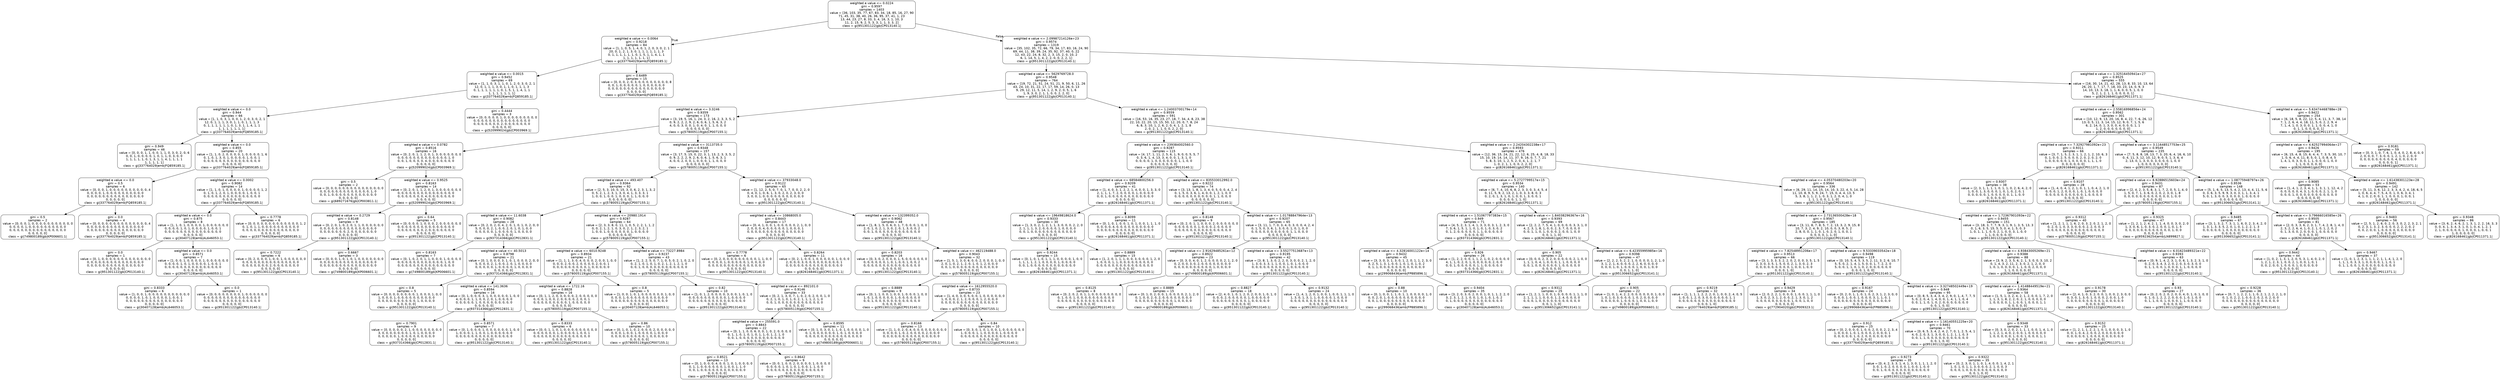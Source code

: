 digraph Tree {
node [shape=box, style="rounded", color="black", fontname=helvetica] ;
edge [fontname=helvetica] ;
0 [label="weighted e value <= 0.0224\ngini = 0.9597\nsamples = 1403\nvalue = [36, 103, 35, 77, 67, 83, 34, 18, 85, 16, 27, 90\n71, 45, 31, 38, 40, 26, 36, 95, 37, 41, 1, 23\n13, 44, 23, 27, 8, 33, 3, 4, 16, 3, 1, 10, 3\n11, 2, 15, 9, 2, 5, 3, 3, 1, 1, 3, 3, 2]\nclass = gi|951301122|gb|CP013140.1|"] ;
1 [label="weighted e value <= 0.0064\ngini = 0.9218\nsamples = 84\nvalue = [1, 1, 0, 5, 1, 4, 0, 1, 2, 0, 3, 0, 2, 1\n20, 0, 1, 2, 1, 3, 0, 1, 1, 1, 1, 1, 1, 3\n0, 1, 1, 1, 1, 1, 1, 0, 1, 5, 1, 1, 4, 1, 1\n1, 1, 1, 1, 1, 1, 1]\nclass = gi|337764029|emb|FQ859185.1|"] ;
0 -> 1 [labeldistance=2.5, labelangle=45, headlabel="True"] ;
2 [label="weighted e value <= 0.0015\ngini = 0.9452\nsamples = 69\nvalue = [1, 1, 0, 3, 1, 1, 0, 1, 2, 0, 3, 0, 2, 1\n12, 0, 1, 1, 1, 3, 0, 1, 1, 0, 1, 1, 1, 3\n0, 1, 1, 1, 1, 1, 1, 0, 1, 5, 1, 1, 4, 1, 1\n1, 1, 1, 1, 1, 1, 1]\nclass = gi|337764029|emb|FQ859185.1|"] ;
1 -> 2 ;
3 [label="weighted e value <= 0.0\ngini = 0.944\nsamples = 66\nvalue = [1, 1, 0, 3, 1, 0, 0, 1, 2, 0, 3, 0, 2, 1\n12, 0, 1, 1, 1, 3, 0, 1, 1, 0, 1, 1, 1, 3\n0, 1, 1, 1, 1, 1, 1, 0, 1, 3, 1, 1, 4, 1, 1\n1, 1, 1, 1, 1, 1, 1]\nclass = gi|337764029|emb|FQ859185.1|"] ;
2 -> 3 ;
4 [label="gini = 0.949\nsamples = 46\nvalue = [0, 0, 0, 1, 1, 0, 0, 1, 1, 0, 3, 0, 2, 0, 6\n0, 0, 1, 0, 0, 0, 0, 1, 0, 1, 1, 0, 3, 0, 0\n1, 1, 1, 1, 1, 0, 1, 3, 1, 1, 4, 1, 1, 1, 1\n1, 1, 1, 1, 1]\nclass = gi|337764029|emb|FQ859185.1|"] ;
3 -> 4 ;
5 [label="weighted e value <= 0.0\ngini = 0.855\nsamples = 20\nvalue = [1, 1, 0, 2, 0, 0, 0, 0, 1, 0, 0, 0, 0, 1, 6\n0, 1, 0, 1, 3, 0, 1, 0, 0, 0, 0, 1, 0, 0, 1\n0, 0, 0, 0, 0, 0, 0, 0, 0, 0, 0, 0, 0, 0, 0\n0, 0, 0, 0, 0]\nclass = gi|337764029|emb|FQ859185.1|"] ;
3 -> 5 ;
6 [label="weighted e value <= 0.0\ngini = 0.5\nsamples = 6\nvalue = [0, 0, 0, 1, 0, 0, 0, 0, 0, 0, 0, 0, 0, 0, 4\n0, 0, 0, 0, 1, 0, 0, 0, 0, 0, 0, 0, 0, 0, 0\n0, 0, 0, 0, 0, 0, 0, 0, 0, 0, 0, 0, 0, 0, 0\n0, 0, 0, 0, 0]\nclass = gi|337764029|emb|FQ859185.1|"] ;
5 -> 6 ;
7 [label="gini = 0.5\nsamples = 2\nvalue = [0, 0, 0, 1, 0, 0, 0, 0, 0, 0, 0, 0, 0, 0, 0\n0, 0, 0, 0, 1, 0, 0, 0, 0, 0, 0, 0, 0, 0, 0\n0, 0, 0, 0, 0, 0, 0, 0, 0, 0, 0, 0, 0, 0, 0\n0, 0, 0, 0, 0]\nclass = gi|749800189|gb|KP006601.1|"] ;
6 -> 7 ;
8 [label="gini = 0.0\nsamples = 4\nvalue = [0, 0, 0, 0, 0, 0, 0, 0, 0, 0, 0, 0, 0, 0, 4\n0, 0, 0, 0, 0, 0, 0, 0, 0, 0, 0, 0, 0, 0, 0\n0, 0, 0, 0, 0, 0, 0, 0, 0, 0, 0, 0, 0, 0, 0\n0, 0, 0, 0, 0]\nclass = gi|337764029|emb|FQ859185.1|"] ;
6 -> 8 ;
9 [label="weighted e value <= 0.0002\ngini = 0.9082\nsamples = 14\nvalue = [1, 1, 0, 1, 0, 0, 0, 0, 1, 0, 0, 0, 0, 1, 2\n0, 1, 0, 1, 2, 0, 1, 0, 0, 0, 0, 1, 0, 0, 1\n0, 0, 0, 0, 0, 0, 0, 0, 0, 0, 0, 0, 0, 0, 0\n0, 0, 0, 0, 0]\nclass = gi|337764029|emb|FQ859185.1|"] ;
5 -> 9 ;
10 [label="weighted e value <= 0.0\ngini = 0.875\nsamples = 8\nvalue = [1, 1, 0, 1, 0, 0, 0, 0, 1, 0, 0, 0, 0, 0, 0\n0, 0, 0, 0, 1, 0, 1, 0, 0, 0, 0, 1, 0, 0, 1\n0, 0, 0, 0, 0, 0, 0, 0, 0, 0, 0, 0, 0, 0, 0\n0, 0, 0, 0, 0]\nclass = gi|30407128|emb|AL646053.1|"] ;
9 -> 10 ;
11 [label="gini = 0.0\nsamples = 1\nvalue = [0, 1, 0, 0, 0, 0, 0, 0, 0, 0, 0, 0, 0, 0, 0\n0, 0, 0, 0, 0, 0, 0, 0, 0, 0, 0, 0, 0, 0, 0\n0, 0, 0, 0, 0, 0, 0, 0, 0, 0, 0, 0, 0, 0, 0\n0, 0, 0, 0, 0]\nclass = gi|951301122|gb|CP013140.1|"] ;
10 -> 11 ;
12 [label="weighted e value <= 0.0\ngini = 0.8571\nsamples = 7\nvalue = [1, 0, 0, 1, 0, 0, 0, 0, 1, 0, 0, 0, 0, 0, 0\n0, 0, 0, 0, 1, 0, 1, 0, 0, 0, 0, 1, 0, 0, 1\n0, 0, 0, 0, 0, 0, 0, 0, 0, 0, 0, 0, 0, 0, 0\n0, 0, 0, 0, 0]\nclass = gi|30407128|emb|AL646053.1|"] ;
10 -> 12 ;
13 [label="gini = 0.8333\nsamples = 6\nvalue = [1, 0, 0, 1, 0, 0, 0, 0, 0, 0, 0, 0, 0, 0, 0\n0, 0, 0, 0, 1, 0, 1, 0, 0, 0, 0, 1, 0, 0, 1\n0, 0, 0, 0, 0, 0, 0, 0, 0, 0, 0, 0, 0, 0, 0\n0, 0, 0, 0, 0]\nclass = gi|30407128|emb|AL646053.1|"] ;
12 -> 13 ;
14 [label="gini = 0.0\nsamples = 1\nvalue = [0, 0, 0, 0, 0, 0, 0, 0, 1, 0, 0, 0, 0, 0, 0\n0, 0, 0, 0, 0, 0, 0, 0, 0, 0, 0, 0, 0, 0, 0\n0, 0, 0, 0, 0, 0, 0, 0, 0, 0, 0, 0, 0, 0, 0\n0, 0, 0, 0, 0]\nclass = gi|951301122|gb|CP013140.1|"] ;
12 -> 14 ;
15 [label="gini = 0.7778\nsamples = 6\nvalue = [0, 0, 0, 0, 0, 0, 0, 0, 0, 0, 0, 0, 0, 1, 2\n0, 1, 0, 1, 1, 0, 0, 0, 0, 0, 0, 0, 0, 0, 0\n0, 0, 0, 0, 0, 0, 0, 0, 0, 0, 0, 0, 0, 0, 0\n0, 0, 0, 0, 0]\nclass = gi|337764029|emb|FQ859185.1|"] ;
9 -> 15 ;
16 [label="gini = 0.4444\nsamples = 3\nvalue = [0, 0, 0, 0, 0, 1, 0, 0, 0, 0, 0, 0, 0, 0, 0\n0, 0, 0, 0, 0, 0, 0, 0, 0, 0, 0, 0, 0, 0, 0\n0, 0, 0, 0, 0, 0, 0, 2, 0, 0, 0, 0, 0, 0, 0\n0, 0, 0, 0, 0]\nclass = gi|520999024|gb|CP003969.1|"] ;
2 -> 16 ;
17 [label="gini = 0.6489\nsamples = 15\nvalue = [0, 0, 0, 2, 0, 3, 0, 0, 0, 0, 0, 0, 0, 0, 8\n0, 0, 1, 0, 0, 0, 0, 0, 1, 0, 0, 0, 0, 0, 0\n0, 0, 0, 0, 0, 0, 0, 0, 0, 0, 0, 0, 0, 0, 0\n0, 0, 0, 0, 0]\nclass = gi|337764029|emb|FQ859185.1|"] ;
1 -> 17 ;
18 [label="weighted e value <= 2.09987214126e+23\ngini = 0.9574\nsamples = 1319\nvalue = [35, 102, 35, 72, 66, 79, 34, 17, 83, 16, 24, 90\n69, 44, 11, 38, 39, 24, 35, 92, 37, 40, 0, 22\n12, 43, 22, 24, 8, 32, 2, 3, 15, 2, 0, 10, 2\n6, 1, 14, 5, 1, 4, 2, 2, 0, 0, 2, 2, 1]\nclass = gi|951301122|gb|CP013140.1|"] ;
0 -> 18 [labeldistance=2.5, labelangle=-45, headlabel="False"] ;
19 [label="weighted e value <= 5629769728.0\ngini = 0.9548\nsamples = 764\nvalue = [19, 72, 21, 51, 24, 51, 21, 9, 50, 6, 11, 26\n43, 24, 10, 31, 22, 17, 17, 59, 14, 26, 0, 13\n9, 29, 12, 11, 5, 14, 1, 2, 9, 2, 0, 5, 1, 6\n1, 9, 3, 0, 2, 1, 1, 0, 0, 2, 2, 0]\nclass = gi|951301122|gb|CP013140.1|"] ;
18 -> 19 ;
20 [label="weighted e value <= 3.3246\ngini = 0.9359\nsamples = 173\nvalue = [3, 19, 5, 16, 1, 24, 3, 2, 16, 2, 3, 3, 5, 2\n0, 9, 2, 2, 2, 9, 2, 6, 0, 6, 1, 5, 6, 3, 2\n4, 0, 0, 3, 0, 0, 1, 0, 4, 0, 1, 1, 0, 0, 0\n0, 0, 0, 0, 0, 0]\nclass = gi|578005119|gb|CP007155.1|"] ;
19 -> 20 ;
21 [label="weighted e value <= 0.0782\ngini = 0.8516\nsamples = 16\nvalue = [0, 2, 0, 1, 1, 2, 0, 1, 3, 0, 0, 0, 0, 0, 0\n0, 0, 0, 0, 0, 0, 0, 0, 0, 0, 0, 0, 0, 1, 0\n0, 0, 1, 0, 0, 0, 0, 4, 0, 0, 0, 0, 0, 0, 0\n0, 0, 0, 0, 0]\nclass = gi|520999024|gb|CP003969.1|"] ;
20 -> 21 ;
22 [label="gini = 0.5\nsamples = 2\nvalue = [0, 0, 0, 0, 0, 0, 0, 0, 0, 0, 0, 0, 0, 0, 0\n0, 0, 0, 0, 0, 0, 0, 0, 0, 0, 0, 0, 0, 1, 0\n0, 0, 1, 0, 0, 0, 0, 0, 0, 0, 0, 0, 0, 0, 0\n0, 0, 0, 0, 0]\nclass = gi|689271676|gb|CP003811.1|"] ;
21 -> 22 ;
23 [label="weighted e value <= 0.9525\ngini = 0.8163\nsamples = 14\nvalue = [0, 2, 0, 1, 1, 2, 0, 1, 3, 0, 0, 0, 0, 0, 0\n0, 0, 0, 0, 0, 0, 0, 0, 0, 0, 0, 0, 0, 0, 0\n0, 0, 0, 0, 0, 0, 0, 4, 0, 0, 0, 0, 0, 0, 0\n0, 0, 0, 0, 0]\nclass = gi|520999024|gb|CP003969.1|"] ;
21 -> 23 ;
24 [label="weighted e value <= 0.2729\ngini = 0.8148\nsamples = 9\nvalue = [0, 2, 0, 1, 0, 2, 0, 1, 1, 0, 0, 0, 0, 0, 0\n0, 0, 0, 0, 0, 0, 0, 0, 0, 0, 0, 0, 0, 0, 0\n0, 0, 0, 0, 0, 0, 0, 2, 0, 0, 0, 0, 0, 0, 0\n0, 0, 0, 0, 0]\nclass = gi|951301122|gb|CP013140.1|"] ;
23 -> 24 ;
25 [label="gini = 0.7222\nsamples = 6\nvalue = [0, 2, 0, 0, 0, 1, 0, 0, 1, 0, 0, 0, 0, 0, 0\n0, 0, 0, 0, 0, 0, 0, 0, 0, 0, 0, 0, 0, 0, 0\n0, 0, 0, 0, 0, 0, 0, 2, 0, 0, 0, 0, 0, 0, 0\n0, 0, 0, 0, 0]\nclass = gi|951301122|gb|CP013140.1|"] ;
24 -> 25 ;
26 [label="gini = 0.6667\nsamples = 3\nvalue = [0, 0, 0, 1, 0, 1, 0, 1, 0, 0, 0, 0, 0, 0, 0\n0, 0, 0, 0, 0, 0, 0, 0, 0, 0, 0, 0, 0, 0, 0\n0, 0, 0, 0, 0, 0, 0, 0, 0, 0, 0, 0, 0, 0, 0\n0, 0, 0, 0, 0]\nclass = gi|749800189|gb|KP006601.1|"] ;
24 -> 26 ;
27 [label="gini = 0.64\nsamples = 5\nvalue = [0, 0, 0, 0, 1, 0, 0, 0, 2, 0, 0, 0, 0, 0, 0\n0, 0, 0, 0, 0, 0, 0, 0, 0, 0, 0, 0, 0, 0, 0\n0, 0, 0, 0, 0, 0, 0, 2, 0, 0, 0, 0, 0, 0, 0\n0, 0, 0, 0, 0]\nclass = gi|951301122|gb|CP013140.1|"] ;
23 -> 27 ;
28 [label="weighted e value <= 3113735.0\ngini = 0.9348\nsamples = 157\nvalue = [3, 17, 5, 15, 0, 22, 3, 1, 13, 2, 3, 3, 5, 2\n0, 9, 2, 2, 2, 9, 2, 6, 0, 6, 1, 5, 6, 3, 1\n4, 0, 0, 2, 0, 0, 1, 0, 0, 0, 1, 1, 0, 0, 0\n0, 0, 0, 0, 0, 0]\nclass = gi|578005119|gb|CP007155.1|"] ;
20 -> 28 ;
29 [label="weighted e value <= 493.407\ngini = 0.9364\nsamples = 92\nvalue = [2, 5, 3, 10, 0, 15, 3, 0, 6, 2, 3, 1, 3, 2\n0, 5, 2, 1, 2, 3, 1, 3, 0, 4, 1, 3, 3, 3, 1\n1, 0, 0, 1, 0, 0, 1, 0, 0, 0, 1, 1, 0, 0, 0\n0, 0, 0, 0, 0, 0]\nclass = gi|578005119|gb|CP007155.1|"] ;
28 -> 29 ;
30 [label="weighted e value <= 11.6038\ngini = 0.9082\nsamples = 28\nvalue = [0, 2, 0, 2, 0, 4, 2, 0, 1, 0, 1, 0, 2, 0, 0\n5, 0, 0, 0, 2, 1, 0, 0, 2, 0, 1, 0, 1, 0, 0\n0, 0, 0, 0, 0, 1, 0, 0, 0, 0, 1, 0, 0, 0, 0\n0, 0, 0, 0, 0]\nclass = gi|937314366|gb|CP012831.1|"] ;
29 -> 30 ;
31 [label="gini = 0.8163\nsamples = 7\nvalue = [0, 1, 0, 2, 0, 1, 1, 0, 0, 0, 1, 0, 0, 0, 0\n0, 0, 0, 0, 0, 0, 0, 0, 0, 0, 0, 0, 1, 0, 0\n0, 0, 0, 0, 0, 0, 0, 0, 0, 0, 0, 0, 0, 0, 0\n0, 0, 0, 0, 0]\nclass = gi|749800189|gb|KP006601.1|"] ;
30 -> 31 ;
32 [label="weighted e value <= 40.5013\ngini = 0.8798\nsamples = 21\nvalue = [0, 1, 0, 0, 0, 3, 1, 0, 1, 0, 0, 0, 2, 0, 0\n5, 0, 0, 0, 2, 1, 0, 0, 2, 0, 1, 0, 0, 0, 0\n0, 0, 0, 0, 0, 1, 0, 0, 0, 0, 1, 0, 0, 0, 0\n0, 0, 0, 0, 0]\nclass = gi|937314366|gb|CP012831.1|"] ;
30 -> 32 ;
33 [label="gini = 0.8\nsamples = 5\nvalue = [0, 0, 0, 0, 0, 0, 0, 0, 1, 0, 0, 0, 1, 0, 0\n1, 0, 0, 0, 1, 0, 0, 0, 0, 0, 0, 0, 0, 0, 0\n0, 0, 0, 0, 0, 0, 0, 0, 0, 0, 1, 0, 0, 0, 0\n0, 0, 0, 0, 0]\nclass = gi|951301122|gb|CP013140.1|"] ;
32 -> 33 ;
34 [label="weighted e value <= 141.3636\ngini = 0.8594\nsamples = 16\nvalue = [0, 1, 0, 0, 0, 3, 1, 0, 0, 0, 0, 0, 1, 0, 0\n4, 0, 0, 0, 1, 1, 0, 0, 2, 0, 1, 0, 0, 0, 0\n0, 0, 0, 0, 0, 1, 0, 0, 0, 0, 0, 0, 0, 0, 0\n0, 0, 0, 0, 0]\nclass = gi|937314366|gb|CP012831.1|"] ;
32 -> 34 ;
35 [label="gini = 0.7901\nsamples = 9\nvalue = [0, 0, 0, 0, 0, 2, 1, 0, 0, 0, 0, 0, 0, 0, 0\n3, 0, 0, 0, 0, 0, 0, 0, 1, 0, 1, 0, 0, 0, 0\n0, 0, 0, 0, 0, 1, 0, 0, 0, 0, 0, 0, 0, 0, 0\n0, 0, 0, 0, 0]\nclass = gi|937314366|gb|CP012831.1|"] ;
34 -> 35 ;
36 [label="gini = 0.8571\nsamples = 7\nvalue = [0, 1, 0, 0, 0, 1, 0, 0, 0, 0, 0, 0, 1, 0, 0\n1, 0, 0, 0, 1, 1, 0, 0, 1, 0, 0, 0, 0, 0, 0\n0, 0, 0, 0, 0, 0, 0, 0, 0, 0, 0, 0, 0, 0, 0\n0, 0, 0, 0, 0]\nclass = gi|951301122|gb|CP013140.1|"] ;
34 -> 36 ;
37 [label="weighted e value <= 20980.1914\ngini = 0.9287\nsamples = 64\nvalue = [2, 3, 3, 8, 0, 11, 1, 0, 5, 2, 2, 1, 1, 2\n0, 0, 2, 1, 2, 1, 0, 3, 0, 2, 1, 2, 3, 2, 1\n1, 0, 0, 1, 0, 0, 0, 0, 0, 0, 1, 0, 0, 0, 0\n0, 0, 0, 0, 0, 0]\nclass = gi|578005119|gb|CP007155.1|"] ;
29 -> 37 ;
38 [label="weighted e value <= 6010.9248\ngini = 0.8934\nsamples = 21\nvalue = [1, 1, 1, 3, 0, 4, 0, 0, 0, 2, 0, 0, 1, 0, 0\n0, 0, 0, 2, 0, 0, 2, 0, 0, 0, 0, 2, 0, 0, 1\n0, 0, 0, 0, 0, 0, 0, 0, 0, 1, 0, 0, 0, 0, 0\n0, 0, 0, 0, 0]\nclass = gi|578005119|gb|CP007155.1|"] ;
37 -> 38 ;
39 [label="weighted e value <= 1722.16\ngini = 0.8828\nsamples = 16\nvalue = [0, 1, 1, 2, 0, 3, 0, 0, 0, 2, 0, 0, 0, 0, 0\n0, 0, 0, 1, 0, 0, 2, 0, 0, 0, 0, 2, 0, 0, 1\n0, 0, 0, 0, 0, 0, 0, 0, 0, 1, 0, 0, 0, 0, 0\n0, 0, 0, 0, 0]\nclass = gi|578005119|gb|CP007155.1|"] ;
38 -> 39 ;
40 [label="gini = 0.8333\nsamples = 6\nvalue = [0, 0, 1, 1, 0, 1, 0, 0, 0, 0, 0, 0, 0, 0, 0\n0, 0, 0, 0, 0, 0, 1, 0, 0, 0, 0, 1, 0, 0, 1\n0, 0, 0, 0, 0, 0, 0, 0, 0, 0, 0, 0, 0, 0, 0\n0, 0, 0, 0, 0]\nclass = gi|951301122|gb|CP013140.1|"] ;
39 -> 40 ;
41 [label="gini = 0.86\nsamples = 10\nvalue = [0, 1, 0, 1, 0, 2, 0, 0, 0, 2, 0, 0, 0, 0, 0\n0, 0, 0, 1, 0, 0, 1, 0, 0, 0, 0, 1, 0, 0, 0\n0, 0, 0, 0, 0, 0, 0, 0, 0, 1, 0, 0, 0, 0, 0\n0, 0, 0, 0, 0]\nclass = gi|578005119|gb|CP007155.1|"] ;
39 -> 41 ;
42 [label="gini = 0.8\nsamples = 5\nvalue = [1, 0, 0, 1, 0, 1, 0, 0, 0, 0, 0, 0, 1, 0, 0\n0, 0, 0, 1, 0, 0, 0, 0, 0, 0, 0, 0, 0, 0, 0\n0, 0, 0, 0, 0, 0, 0, 0, 0, 0, 0, 0, 0, 0, 0\n0, 0, 0, 0, 0]\nclass = gi|30407128|emb|AL646053.1|"] ;
38 -> 42 ;
43 [label="weighted e value <= 73227.8984\ngini = 0.9237\nsamples = 43\nvalue = [1, 2, 2, 5, 0, 7, 1, 0, 5, 0, 2, 1, 0, 2, 0\n0, 2, 1, 0, 1, 0, 1, 0, 2, 1, 2, 1, 2, 1, 0\n0, 0, 1, 0, 0, 0, 0, 0, 0, 0, 0, 0, 0, 0, 0\n0, 0, 0, 0, 0]\nclass = gi|578005119|gb|CP007155.1|"] ;
37 -> 43 ;
44 [label="gini = 0.82\nsamples = 10\nvalue = [1, 0, 1, 2, 0, 0, 0, 0, 3, 0, 0, 1, 0, 1, 0\n0, 0, 0, 0, 0, 0, 0, 0, 0, 0, 1, 0, 0, 0, 0\n0, 0, 0, 0, 0, 0, 0, 0, 0, 0, 0, 0, 0, 0, 0\n0, 0, 0, 0, 0]\nclass = gi|951301122|gb|CP013140.1|"] ;
43 -> 44 ;
45 [label="weighted e value <= 892101.0\ngini = 0.9146\nsamples = 33\nvalue = [0, 2, 1, 3, 0, 7, 1, 0, 2, 0, 2, 0, 0, 1, 0\n0, 2, 1, 0, 1, 0, 1, 0, 2, 1, 1, 1, 2, 1, 0\n0, 0, 1, 0, 0, 0, 0, 0, 0, 0, 0, 0, 0, 0, 0\n0, 0, 0, 0, 0]\nclass = gi|578005119|gb|CP007155.1|"] ;
43 -> 45 ;
46 [label="weighted e value <= 255591.0\ngini = 0.8843\nsamples = 22\nvalue = [0, 1, 1, 0, 0, 6, 0, 0, 1, 0, 2, 0, 0, 0, 0\n0, 1, 1, 0, 1, 0, 1, 0, 1, 1, 0, 1, 2, 1, 0\n0, 0, 1, 0, 0, 0, 0, 0, 0, 0, 0, 0, 0, 0, 0\n0, 0, 0, 0, 0]\nclass = gi|578005119|gb|CP007155.1|"] ;
45 -> 46 ;
47 [label="gini = 0.8521\nsamples = 13\nvalue = [0, 1, 0, 0, 0, 4, 0, 0, 1, 0, 1, 0, 0, 0, 0\n0, 1, 1, 0, 0, 0, 0, 0, 0, 1, 0, 0, 1, 1, 0\n0, 0, 1, 0, 0, 0, 0, 0, 0, 0, 0, 0, 0, 0, 0\n0, 0, 0, 0, 0]\nclass = gi|578005119|gb|CP007155.1|"] ;
46 -> 47 ;
48 [label="gini = 0.8642\nsamples = 9\nvalue = [0, 0, 1, 0, 0, 2, 0, 0, 0, 0, 1, 0, 0, 0, 0\n0, 0, 0, 0, 1, 0, 1, 0, 1, 0, 0, 1, 1, 0, 0\n0, 0, 0, 0, 0, 0, 0, 0, 0, 0, 0, 0, 0, 0, 0\n0, 0, 0, 0, 0]\nclass = gi|578005119|gb|CP007155.1|"] ;
46 -> 48 ;
49 [label="gini = 0.8595\nsamples = 11\nvalue = [0, 1, 0, 3, 0, 1, 1, 0, 1, 0, 0, 0, 0, 1, 0\n0, 1, 0, 0, 0, 0, 0, 0, 1, 0, 1, 0, 0, 0, 0\n0, 0, 0, 0, 0, 0, 0, 0, 0, 0, 0, 0, 0, 0, 0\n0, 0, 0, 0, 0]\nclass = gi|749800189|gb|KP006601.1|"] ;
45 -> 49 ;
50 [label="weighted e value <= 37933048.0\ngini = 0.9122\nsamples = 65\nvalue = [1, 12, 2, 5, 0, 7, 0, 1, 7, 0, 0, 2, 2, 0\n0, 4, 0, 1, 0, 6, 1, 3, 0, 2, 0, 2, 3, 0, 0\n3, 0, 0, 1, 0, 0, 0, 0, 0, 0, 0, 0, 0, 0, 0\n0, 0, 0, 0, 0, 0]\nclass = gi|951301122|gb|CP013140.1|"] ;
28 -> 50 ;
51 [label="weighted e value <= 10868005.0\ngini = 0.8443\nsamples = 17\nvalue = [0, 4, 1, 0, 0, 1, 0, 0, 0, 0, 0, 2, 1, 0, 0\n2, 0, 0, 0, 4, 0, 0, 0, 0, 0, 1, 0, 0, 0, 1\n0, 0, 0, 0, 0, 0, 0, 0, 0, 0, 0, 0, 0, 0, 0\n0, 0, 0, 0, 0]\nclass = gi|951301122|gb|CP013140.1|"] ;
50 -> 51 ;
52 [label="gini = 0.7778\nsamples = 6\nvalue = [0, 2, 0, 0, 0, 0, 0, 0, 0, 0, 0, 1, 1, 0, 0\n0, 0, 0, 0, 1, 0, 0, 0, 0, 0, 1, 0, 0, 0, 0\n0, 0, 0, 0, 0, 0, 0, 0, 0, 0, 0, 0, 0, 0, 0\n0, 0, 0, 0, 0]\nclass = gi|951301122|gb|CP013140.1|"] ;
51 -> 52 ;
53 [label="gini = 0.8264\nsamples = 11\nvalue = [0, 2, 1, 0, 0, 1, 0, 0, 0, 0, 0, 1, 0, 0, 0\n2, 0, 0, 0, 3, 0, 0, 0, 0, 0, 0, 0, 0, 0, 1\n0, 0, 0, 0, 0, 0, 0, 0, 0, 0, 0, 0, 0, 0, 0\n0, 0, 0, 0, 0]\nclass = gi|826168461|gb|CP011371.1|"] ;
51 -> 53 ;
54 [label="weighted e value <= 132399352.0\ngini = 0.9062\nsamples = 48\nvalue = [1, 8, 1, 5, 0, 6, 0, 1, 7, 0, 0, 0, 1, 0, 0\n2, 0, 1, 0, 2, 1, 3, 0, 2, 0, 1, 3, 0, 0, 2\n0, 0, 1, 0, 0, 0, 0, 0, 0, 0, 0, 0, 0, 0, 0\n0, 0, 0, 0, 0]\nclass = gi|951301122|gb|CP013140.1|"] ;
50 -> 54 ;
55 [label="gini = 0.8203\nsamples = 16\nvalue = [0, 3, 0, 2, 0, 0, 0, 1, 5, 0, 0, 0, 0, 0, 0\n0, 0, 0, 0, 0, 0, 1, 0, 1, 0, 0, 1, 0, 0, 2\n0, 0, 0, 0, 0, 0, 0, 0, 0, 0, 0, 0, 0, 0, 0\n0, 0, 0, 0, 0]\nclass = gi|951301122|gb|CP013140.1|"] ;
54 -> 55 ;
56 [label="weighted e value <= 462119488.0\ngini = 0.9043\nsamples = 32\nvalue = [1, 5, 1, 3, 0, 6, 0, 0, 2, 0, 0, 0, 1, 0, 0\n2, 0, 1, 0, 2, 1, 2, 0, 1, 0, 1, 2, 0, 0, 0\n0, 0, 1, 0, 0, 0, 0, 0, 0, 0, 0, 0, 0, 0, 0\n0, 0, 0, 0, 0]\nclass = gi|578005119|gb|CP007155.1|"] ;
54 -> 56 ;
57 [label="gini = 0.8889\nsamples = 9\nvalue = [0, 1, 1, 0, 0, 1, 0, 0, 1, 0, 0, 0, 1, 0, 0\n1, 0, 1, 0, 0, 0, 0, 0, 1, 0, 0, 0, 0, 0, 0\n0, 0, 1, 0, 0, 0, 0, 0, 0, 0, 0, 0, 0, 0, 0\n0, 0, 0, 0, 0]\nclass = gi|951301122|gb|CP013140.1|"] ;
56 -> 57 ;
58 [label="weighted e value <= 1612955520.0\ngini = 0.8733\nsamples = 23\nvalue = [1, 4, 0, 3, 0, 5, 0, 0, 1, 0, 0, 0, 0, 0, 0\n1, 0, 0, 0, 2, 1, 2, 0, 0, 0, 1, 2, 0, 0, 0\n0, 0, 0, 0, 0, 0, 0, 0, 0, 0, 0, 0, 0, 0, 0\n0, 0, 0, 0, 0]\nclass = gi|578005119|gb|CP007155.1|"] ;
56 -> 58 ;
59 [label="gini = 0.8166\nsamples = 13\nvalue = [1, 1, 0, 2, 0, 4, 0, 0, 0, 0, 0, 0, 0, 0, 0\n0, 0, 0, 0, 1, 0, 2, 0, 0, 0, 0, 2, 0, 0, 0\n0, 0, 0, 0, 0, 0, 0, 0, 0, 0, 0, 0, 0, 0, 0\n0, 0, 0, 0, 0]\nclass = gi|578005119|gb|CP007155.1|"] ;
58 -> 59 ;
60 [label="gini = 0.84\nsamples = 10\nvalue = [0, 3, 0, 1, 0, 1, 0, 0, 1, 0, 0, 0, 0, 0, 0\n1, 0, 0, 0, 1, 1, 0, 0, 0, 0, 1, 0, 0, 0, 0\n0, 0, 0, 0, 0, 0, 0, 0, 0, 0, 0, 0, 0, 0, 0\n0, 0, 0, 0, 0]\nclass = gi|951301122|gb|CP013140.1|"] ;
58 -> 60 ;
61 [label="weighted e value <= 1.24003700179e+14\ngini = 0.9559\nsamples = 591\nvalue = [16, 53, 16, 35, 23, 27, 18, 7, 34, 4, 8, 23, 38\n22, 10, 22, 20, 15, 15, 50, 12, 20, 0, 7, 8, 24\n6, 8, 3, 10, 1, 2, 6, 2, 0, 4, 1, 2, 1, 8\n2, 0, 2, 1, 1, 0, 0, 2, 2, 0]\nclass = gi|951301122|gb|CP013140.1|"] ;
19 -> 61 ;
62 [label="weighted e value <= 239384002560.0\ngini = 0.9287\nsamples = 115\nvalue = [4, 17, 1, 11, 2, 5, 6, 1, 9, 0, 0, 5, 5, 7\n0, 3, 6, 1, 4, 13, 3, 4, 0, 0, 1, 3, 1, 0\n0, 0, 0, 0, 1, 0, 0, 0, 0, 0, 0, 1, 1, 0, 0\n0, 0, 0, 0, 0, 0, 0]\nclass = gi|951301122|gb|CP013140.1|"] ;
61 -> 62 ;
63 [label="weighted e value <= 68584800256.0\ngini = 0.9209\nsamples = 41\nvalue = [1, 4, 0, 3, 1, 2, 2, 1, 4, 0, 0, 1, 3, 3, 0\n2, 1, 1, 1, 7, 2, 0, 0, 0, 0, 1, 0, 0, 0, 0\n0, 0, 1, 0, 0, 0, 0, 0, 0, 0, 0, 0, 0, 0, 0\n0, 0, 0, 0, 0]\nclass = gi|826168461|gb|CP011371.1|"] ;
62 -> 63 ;
64 [label="weighted e value <= 19649818624.0\ngini = 0.9333\nsamples = 30\nvalue = [1, 3, 0, 2, 1, 2, 1, 1, 3, 0, 0, 0, 2, 2, 0\n2, 1, 1, 1, 3, 2, 0, 0, 0, 0, 1, 0, 0, 0, 0\n0, 0, 1, 0, 0, 0, 0, 0, 0, 0, 0, 0, 0, 0, 0\n0, 0, 0, 0, 0]\nclass = gi|951301122|gb|CP013140.1|"] ;
63 -> 64 ;
65 [label="gini = 0.9244\nsamples = 15\nvalue = [0, 1, 0, 1, 0, 1, 1, 1, 0, 0, 0, 0, 1, 0, 0\n1, 1, 1, 1, 2, 1, 0, 0, 0, 0, 1, 0, 0, 0, 0\n0, 0, 1, 0, 0, 0, 0, 0, 0, 0, 0, 0, 0, 0, 0\n0, 0, 0, 0, 0]\nclass = gi|826168461|gb|CP011371.1|"] ;
64 -> 65 ;
66 [label="gini = 0.8889\nsamples = 15\nvalue = [1, 2, 0, 1, 1, 1, 0, 0, 3, 0, 0, 0, 1, 2, 0\n1, 0, 0, 0, 1, 1, 0, 0, 0, 0, 0, 0, 0, 0, 0\n0, 0, 0, 0, 0, 0, 0, 0, 0, 0, 0, 0, 0, 0, 0\n0, 0, 0, 0, 0]\nclass = gi|951301122|gb|CP013140.1|"] ;
64 -> 66 ;
67 [label="gini = 0.8099\nsamples = 11\nvalue = [0, 1, 0, 1, 0, 0, 1, 0, 1, 0, 0, 1, 1, 1, 0\n0, 0, 0, 0, 4, 0, 0, 0, 0, 0, 0, 0, 0, 0, 0\n0, 0, 0, 0, 0, 0, 0, 0, 0, 0, 0, 0, 0, 0, 0\n0, 0, 0, 0, 0]\nclass = gi|826168461|gb|CP011371.1|"] ;
63 -> 67 ;
68 [label="weighted e value <= 835533012992.0\ngini = 0.9222\nsamples = 74\nvalue = [3, 13, 1, 8, 1, 3, 4, 0, 5, 0, 0, 4, 2, 4\n0, 1, 5, 0, 3, 6, 1, 4, 0, 0, 1, 2, 1, 0, 0\n0, 0, 0, 0, 0, 0, 0, 0, 0, 0, 1, 1, 0, 0, 0\n0, 0, 0, 0, 0, 0]\nclass = gi|951301122|gb|CP013140.1|"] ;
62 -> 68 ;
69 [label="gini = 0.8148\nsamples = 9\nvalue = [0, 2, 0, 1, 1, 0, 0, 0, 2, 0, 0, 0, 0, 0, 0\n0, 0, 0, 0, 0, 0, 1, 0, 0, 0, 2, 0, 0, 0, 0\n0, 0, 0, 0, 0, 0, 0, 0, 0, 0, 0, 0, 0, 0, 0\n0, 0, 0, 0, 0]\nclass = gi|951301122|gb|CP013140.1|"] ;
68 -> 69 ;
70 [label="weighted e value <= 1.01788847964e+13\ngini = 0.9207\nsamples = 65\nvalue = [3, 11, 1, 7, 0, 3, 4, 0, 3, 0, 0, 4, 2, 4\n0, 1, 5, 0, 3, 6, 1, 3, 0, 0, 1, 0, 1, 0, 0\n0, 0, 0, 0, 0, 0, 0, 0, 0, 0, 1, 1, 0, 0, 0\n0, 0, 0, 0, 0, 0]\nclass = gi|951301122|gb|CP013140.1|"] ;
68 -> 70 ;
71 [label="weighted e value <= 2.91629485261e+12\ngini = 0.8922\nsamples = 23\nvalue = [0, 3, 0, 4, 0, 1, 2, 0, 0, 0, 0, 2, 1, 2, 0\n0, 2, 0, 0, 3, 0, 2, 0, 0, 0, 0, 0, 0, 0, 0\n0, 0, 0, 0, 0, 0, 0, 0, 0, 0, 1, 0, 0, 0, 0\n0, 0, 0, 0, 0]\nclass = gi|749800189|gb|KP006601.1|"] ;
70 -> 71 ;
72 [label="gini = 0.8125\nsamples = 8\nvalue = [0, 2, 0, 2, 0, 1, 1, 0, 0, 0, 0, 0, 0, 0, 0\n0, 1, 0, 0, 1, 0, 0, 0, 0, 0, 0, 0, 0, 0, 0\n0, 0, 0, 0, 0, 0, 0, 0, 0, 0, 0, 0, 0, 0, 0\n0, 0, 0, 0, 0]\nclass = gi|951301122|gb|CP013140.1|"] ;
71 -> 72 ;
73 [label="gini = 0.8889\nsamples = 15\nvalue = [0, 1, 0, 2, 0, 0, 1, 0, 0, 0, 0, 2, 1, 2, 0\n0, 1, 0, 0, 2, 0, 2, 0, 0, 0, 0, 0, 0, 0, 0\n0, 0, 0, 0, 0, 0, 0, 0, 0, 0, 1, 0, 0, 0, 0\n0, 0, 0, 0, 0]\nclass = gi|749800189|gb|KP006601.1|"] ;
71 -> 73 ;
74 [label="weighted e value <= 3.55277513687e+13\ngini = 0.9195\nsamples = 42\nvalue = [3, 8, 1, 3, 0, 2, 2, 0, 3, 0, 0, 2, 1, 2, 0\n1, 3, 0, 3, 3, 1, 1, 0, 0, 1, 0, 1, 0, 0, 0\n0, 0, 0, 0, 0, 0, 0, 0, 0, 1, 0, 0, 0, 0, 0\n0, 0, 0, 0, 0]\nclass = gi|951301122|gb|CP013140.1|"] ;
70 -> 74 ;
75 [label="gini = 0.8827\nsamples = 18\nvalue = [2, 4, 0, 1, 0, 1, 2, 0, 2, 0, 0, 1, 0, 1, 0\n0, 0, 0, 2, 0, 0, 0, 0, 0, 1, 0, 0, 0, 0, 0\n0, 0, 0, 0, 0, 0, 0, 0, 0, 1, 0, 0, 0, 0, 0\n0, 0, 0, 0, 0]\nclass = gi|951301122|gb|CP013140.1|"] ;
74 -> 75 ;
76 [label="gini = 0.9132\nsamples = 24\nvalue = [1, 4, 1, 2, 0, 1, 0, 0, 1, 0, 0, 1, 1, 1, 0\n1, 3, 0, 1, 3, 1, 1, 0, 0, 0, 0, 1, 0, 0, 0\n0, 0, 0, 0, 0, 0, 0, 0, 0, 0, 0, 0, 0, 0, 0\n0, 0, 0, 0, 0]\nclass = gi|951301122|gb|CP013140.1|"] ;
74 -> 76 ;
77 [label="weighted e value <= 2.24204302238e+17\ngini = 0.9593\nsamples = 476\nvalue = [12, 36, 15, 24, 21, 22, 12, 6, 25, 4, 8, 18, 33\n15, 10, 19, 14, 14, 11, 37, 9, 16, 0, 7, 7, 21\n5, 8, 3, 10, 1, 2, 5, 2, 0, 4, 1, 2, 1, 7\n1, 0, 2, 1, 1, 0, 0, 2, 2, 0]\nclass = gi|826168461|gb|CP011371.1|"] ;
61 -> 77 ;
78 [label="weighted e value <= 5.2727799517e+15\ngini = 0.9534\nsamples = 140\nvalue = [6, 7, 4, 10, 6, 8, 2, 3, 3, 0, 3, 4, 5, 4\n0, 11, 5, 9, 2, 13, 2, 1, 0, 3, 3, 8, 0, 3\n0, 2, 0, 1, 3, 1, 0, 1, 0, 0, 1, 3, 0, 0, 1\n0, 0, 0, 0, 1, 1, 0]\nclass = gi|826168461|gb|CP011371.1|"] ;
77 -> 78 ;
79 [label="weighted e value <= 1.51067797383e+15\ngini = 0.949\nsamples = 71\nvalue = [4, 5, 2, 3, 1, 4, 1, 3, 3, 0, 3, 1, 2, 3, 0\n7, 3, 6, 1, 5, 1, 1, 0, 1, 0, 1, 0, 3, 0, 2\n0, 1, 2, 0, 0, 0, 0, 0, 1, 1, 0, 0, 0, 0, 0\n0, 0, 0, 0, 0]\nclass = gi|937314366|gb|CP012831.1|"] ;
78 -> 79 ;
80 [label="weighted e value <= 4.32816001122e+14\ngini = 0.9432\nsamples = 45\nvalue = [3, 3, 0, 3, 1, 3, 0, 1, 2, 0, 1, 1, 2, 3, 0\n3, 2, 5, 1, 3, 1, 0, 0, 1, 0, 1, 0, 1, 0, 2\n0, 1, 1, 0, 0, 0, 0, 0, 0, 0, 0, 0, 0, 0, 0\n0, 0, 0, 0, 0]\nclass = gi|299068436|emb|FP885896.1|"] ;
79 -> 80 ;
81 [label="gini = 0.88\nsamples = 10\nvalue = [0, 1, 0, 0, 1, 1, 0, 1, 1, 0, 0, 0, 0, 1, 0\n0, 0, 2, 0, 1, 0, 0, 0, 0, 0, 0, 0, 0, 0, 0\n0, 0, 1, 0, 0, 0, 0, 0, 0, 0, 0, 0, 0, 0, 0\n0, 0, 0, 0, 0]\nclass = gi|299068436|emb|FP885896.1|"] ;
80 -> 81 ;
82 [label="gini = 0.9404\nsamples = 35\nvalue = [3, 2, 0, 3, 0, 2, 0, 0, 1, 0, 1, 1, 2, 2, 0\n3, 2, 3, 1, 2, 1, 0, 0, 1, 0, 1, 0, 1, 0, 2\n0, 1, 0, 0, 0, 0, 0, 0, 0, 0, 0, 0, 0, 0, 0\n0, 0, 0, 0, 0]\nclass = gi|30407128|emb|AL646053.1|"] ;
80 -> 82 ;
83 [label="gini = 0.926\nsamples = 26\nvalue = [1, 2, 2, 0, 0, 1, 1, 2, 1, 0, 2, 0, 0, 0, 0\n4, 1, 1, 0, 2, 0, 1, 0, 0, 0, 0, 0, 2, 0, 0\n0, 0, 1, 0, 0, 0, 0, 0, 1, 1, 0, 0, 0, 0, 0\n0, 0, 0, 0, 0]\nclass = gi|937314366|gb|CP012831.1|"] ;
79 -> 83 ;
84 [label="weighted e value <= 1.84038296367e+16\ngini = 0.9393\nsamples = 69\nvalue = [2, 2, 2, 7, 5, 4, 1, 0, 0, 0, 0, 3, 3, 1, 0\n4, 2, 3, 1, 8, 1, 0, 0, 2, 3, 7, 0, 0, 0, 0\n0, 0, 1, 1, 0, 1, 0, 0, 0, 2, 0, 0, 1, 0, 0\n0, 0, 1, 1, 0]\nclass = gi|826168461|gb|CP011371.1|"] ;
78 -> 84 ;
85 [label="gini = 0.905\nsamples = 22\nvalue = [0, 0, 0, 2, 3, 2, 0, 0, 0, 0, 0, 2, 1, 0, 0\n1, 1, 1, 0, 4, 1, 0, 0, 0, 1, 1, 0, 0, 0, 0\n0, 0, 1, 0, 0, 0, 0, 0, 0, 1, 0, 0, 0, 0, 0\n0, 0, 0, 0, 0]\nclass = gi|826168461|gb|CP011371.1|"] ;
84 -> 85 ;
86 [label="weighted e value <= 6.42355995985e+16\ngini = 0.9398\nsamples = 47\nvalue = [2, 2, 2, 5, 2, 2, 1, 0, 0, 0, 0, 1, 2, 1, 0\n3, 1, 2, 1, 4, 0, 0, 0, 2, 2, 6, 0, 0, 0, 0\n0, 0, 0, 1, 0, 1, 0, 0, 0, 1, 0, 0, 1, 0, 0\n0, 0, 1, 1, 0]\nclass = gi|951306652|gb|CP013141.1|"] ;
84 -> 86 ;
87 [label="gini = 0.9312\nsamples = 25\nvalue = [1, 2, 1, 1, 0, 0, 1, 0, 0, 0, 0, 1, 1, 1, 0\n2, 1, 1, 1, 1, 0, 0, 0, 1, 2, 4, 0, 0, 0, 0\n0, 0, 0, 1, 0, 0, 0, 0, 0, 0, 0, 0, 0, 0, 0\n0, 0, 1, 1, 0]\nclass = gi|951306652|gb|CP013141.1|"] ;
86 -> 87 ;
88 [label="gini = 0.905\nsamples = 22\nvalue = [1, 0, 1, 4, 2, 2, 0, 0, 0, 0, 0, 0, 1, 0, 0\n1, 0, 1, 0, 3, 0, 0, 0, 1, 0, 2, 0, 0, 0, 0\n0, 0, 0, 0, 0, 1, 0, 0, 0, 1, 0, 0, 1, 0, 0\n0, 0, 0, 0, 0]\nclass = gi|749800189|gb|KP006601.1|"] ;
86 -> 88 ;
89 [label="weighted e value <= 4.05370480203e+20\ngini = 0.9564\nsamples = 336\nvalue = [6, 29, 11, 14, 15, 14, 10, 3, 22, 4, 5, 14, 28\n11, 10, 8, 9, 5, 9, 24, 7, 15, 0, 4, 4, 13, 5\n5, 3, 8, 1, 1, 2, 1, 0, 3, 1, 2, 0, 4, 1, 0\n1, 1, 1, 0, 0, 1, 1, 0]\nclass = gi|951301122|gb|CP013140.1|"] ;
77 -> 89 ;
90 [label="weighted e value <= 2.73136500428e+18\ngini = 0.9567\nsamples = 185\nvalue = [3, 11, 8, 7, 8, 5, 7, 2, 13, 3, 2, 9, 15, 8\n10, 7, 3, 2, 4, 9, 2, 10, 0, 0, 3, 8, 5, 2\n2, 8, 0, 0, 1, 1, 0, 1, 0, 2, 0, 1, 0, 0, 1\n0, 0, 0, 0, 1, 1, 0]\nclass = gi|951301122|gb|CP013140.1|"] ;
89 -> 90 ;
91 [label="weighted e value <= 7.82548951206e+17\ngini = 0.9513\nsamples = 66\nvalue = [3, 1, 3, 3, 3, 2, 2, 0, 2, 0, 0, 3, 5, 1, 5\n2, 3, 0, 3, 5, 1, 5, 0, 0, 2, 1, 3, 0, 2, 3\n0, 0, 0, 0, 0, 0, 0, 0, 0, 1, 0, 0, 1, 0, 0\n0, 0, 0, 1, 0]\nclass = gi|951301122|gb|CP013140.1|"] ;
90 -> 91 ;
92 [label="gini = 0.9219\nsamples = 32\nvalue = [1, 1, 1, 1, 2, 2, 2, 0, 1, 0, 0, 2, 4, 0, 5\n1, 0, 0, 1, 2, 0, 3, 0, 0, 0, 0, 0, 0, 1, 1\n0, 0, 0, 0, 0, 0, 0, 0, 0, 0, 0, 0, 0, 0, 0\n0, 0, 0, 1, 0]\nclass = gi|337764029|emb|FQ859185.1|"] ;
91 -> 92 ;
93 [label="gini = 0.9429\nsamples = 34\nvalue = [2, 0, 2, 2, 1, 0, 0, 0, 1, 0, 0, 1, 1, 1, 0\n1, 3, 0, 2, 3, 1, 2, 0, 0, 2, 1, 3, 0, 1, 2\n0, 0, 0, 0, 0, 0, 0, 0, 0, 1, 0, 0, 1, 0, 0\n0, 0, 0, 0, 0]\nclass = gi|772904020|gb|CP009323.1|"] ;
91 -> 93 ;
94 [label="weighted e value <= 9.53339033542e+18\ngini = 0.9498\nsamples = 119\nvalue = [0, 10, 5, 4, 5, 3, 5, 2, 11, 3, 2, 6, 10, 7\n5, 5, 0, 2, 1, 4, 1, 5, 0, 0, 1, 7, 2, 2, 0\n5, 0, 0, 1, 1, 0, 1, 0, 2, 0, 0, 0, 0, 0, 0\n0, 0, 0, 1, 0, 0]\nclass = gi|951301122|gb|CP013140.1|"] ;
90 -> 94 ;
95 [label="gini = 0.9167\nsamples = 24\nvalue = [0, 2, 0, 1, 1, 0, 1, 0, 2, 3, 1, 2, 3, 0, 0\n0, 0, 0, 1, 0, 0, 1, 0, 0, 0, 3, 1, 1, 0, 1\n0, 0, 0, 0, 0, 0, 0, 0, 0, 0, 0, 0, 0, 0, 0\n0, 0, 0, 0, 0]\nclass = gi|299068436|emb|FP885896.1|"] ;
94 -> 95 ;
96 [label="weighted e value <= 3.32748502449e+19\ngini = 0.948\nsamples = 95\nvalue = [0, 8, 5, 3, 4, 3, 4, 2, 9, 0, 1, 4, 7, 7, 5\n5, 0, 2, 0, 4, 1, 4, 0, 0, 1, 4, 1, 1, 0, 4\n0, 0, 1, 1, 0, 1, 0, 2, 0, 0, 0, 0, 0, 0, 0\n0, 0, 1, 0, 0]\nclass = gi|951301122|gb|CP013140.1|"] ;
94 -> 96 ;
97 [label="gini = 0.912\nsamples = 25\nvalue = [0, 2, 0, 0, 0, 1, 0, 0, 2, 0, 0, 2, 2, 3, 4\n1, 0, 0, 0, 1, 0, 1, 0, 0, 0, 2, 0, 0, 0, 1\n0, 0, 0, 0, 0, 1, 0, 2, 0, 0, 0, 0, 0, 0, 0\n0, 0, 0, 0, 0]\nclass = gi|337764029|emb|FQ859185.1|"] ;
96 -> 97 ;
98 [label="weighted e value <= 1.16140551225e+20\ngini = 0.9461\nsamples = 70\nvalue = [0, 6, 5, 3, 4, 2, 4, 2, 7, 0, 1, 2, 5, 4, 1\n4, 0, 2, 0, 3, 1, 3, 0, 0, 1, 2, 1, 1, 0, 3\n0, 0, 1, 1, 0, 0, 0, 0, 0, 0, 0, 0, 0, 0, 0\n0, 0, 1, 0, 0]\nclass = gi|951301122|gb|CP013140.1|"] ;
96 -> 98 ;
99 [label="gini = 0.9273\nsamples = 35\nvalue = [0, 4, 2, 3, 3, 1, 4, 1, 3, 0, 1, 1, 1, 2, 0\n3, 0, 1, 0, 2, 0, 0, 0, 0, 1, 0, 0, 1, 0, 0\n0, 0, 1, 0, 0, 0, 0, 0, 0, 0, 0, 0, 0, 0, 0\n0, 0, 0, 0, 0]\nclass = gi|951301122|gb|CP013140.1|"] ;
98 -> 99 ;
100 [label="gini = 0.9322\nsamples = 35\nvalue = [0, 2, 3, 0, 1, 1, 0, 1, 4, 0, 0, 1, 4, 2, 1\n1, 0, 1, 0, 1, 1, 3, 0, 0, 0, 2, 1, 0, 0, 3\n0, 0, 0, 1, 0, 0, 0, 0, 0, 0, 0, 0, 0, 0, 0\n0, 0, 1, 0, 0]\nclass = gi|951301122|gb|CP013140.1|"] ;
98 -> 100 ;
101 [label="weighted e value <= 1.72367901093e+22\ngini = 0.9455\nsamples = 151\nvalue = [3, 18, 3, 7, 7, 9, 3, 1, 9, 1, 3, 5, 13, 3\n0, 1, 6, 3, 5, 15, 5, 5, 0, 4, 1, 5, 0, 3\n1, 0, 1, 1, 1, 0, 0, 2, 1, 0, 0, 3, 1, 0, 0\n1, 1, 0, 0, 0, 0, 0]\nclass = gi|951301122|gb|CP013140.1|"] ;
89 -> 101 ;
102 [label="weighted e value <= 4.93843005269e+21\ngini = 0.9388\nsamples = 88\nvalue = [3, 9, 2, 3, 5, 6, 2, 1, 3, 0, 0, 3, 10, 2\n0, 1, 4, 3, 2, 11, 2, 3, 0, 2, 1, 2, 0, 0\n1, 0, 1, 0, 0, 0, 0, 1, 1, 0, 0, 2, 0, 0, 0\n1, 1, 0, 0, 0, 0, 0]\nclass = gi|826168461|gb|CP011371.1|"] ;
101 -> 102 ;
103 [label="weighted e value <= 1.41488449519e+21\ngini = 0.9364\nsamples = 58\nvalue = [1, 5, 1, 3, 2, 4, 2, 1, 2, 0, 0, 1, 7, 2, 0\n1, 1, 3, 1, 8, 2, 2, 0, 2, 1, 0, 0, 0, 0, 0\n1, 0, 0, 0, 0, 1, 1, 0, 0, 1, 0, 0, 0, 1, 1\n0, 0, 0, 0, 0]\nclass = gi|826168461|gb|CP011371.1|"] ;
102 -> 103 ;
104 [label="gini = 0.9348\nsamples = 33\nvalue = [0, 3, 0, 2, 0, 2, 1, 1, 1, 0, 0, 1, 4, 1, 0\n1, 1, 2, 1, 4, 0, 2, 0, 0, 1, 0, 0, 0, 0, 0\n1, 0, 0, 0, 0, 0, 1, 0, 0, 1, 0, 0, 0, 1, 1\n0, 0, 0, 0, 0]\nclass = gi|951301122|gb|CP013140.1|"] ;
103 -> 104 ;
105 [label="gini = 0.9152\nsamples = 25\nvalue = [1, 2, 1, 1, 2, 2, 1, 0, 1, 0, 0, 0, 3, 1, 0\n0, 0, 1, 0, 4, 2, 0, 0, 2, 0, 0, 0, 0, 0, 0\n0, 0, 0, 0, 0, 1, 0, 0, 0, 0, 0, 0, 0, 0, 0\n0, 0, 0, 0, 0]\nclass = gi|826168461|gb|CP011371.1|"] ;
103 -> 105 ;
106 [label="gini = 0.9178\nsamples = 30\nvalue = [2, 4, 1, 0, 3, 2, 0, 0, 1, 0, 0, 2, 3, 0, 0\n0, 3, 0, 1, 3, 0, 1, 0, 0, 0, 2, 0, 0, 1, 0\n0, 0, 0, 0, 0, 0, 0, 0, 0, 1, 0, 0, 0, 0, 0\n0, 0, 0, 0, 0]\nclass = gi|951301122|gb|CP013140.1|"] ;
102 -> 106 ;
107 [label="weighted e value <= 6.01623489321e+22\ngini = 0.9393\nsamples = 63\nvalue = [0, 9, 1, 4, 2, 3, 1, 0, 6, 1, 3, 2, 3, 1, 0\n0, 2, 0, 3, 4, 3, 2, 0, 2, 0, 3, 0, 3, 0, 0\n0, 1, 1, 0, 0, 1, 0, 0, 0, 1, 1, 0, 0, 0, 0\n0, 0, 0, 0, 0]\nclass = gi|951301122|gb|CP013140.1|"] ;
101 -> 107 ;
108 [label="gini = 0.93\nsamples = 27\nvalue = [0, 2, 0, 2, 0, 2, 0, 0, 4, 0, 1, 0, 1, 0, 0\n0, 1, 0, 1, 2, 2, 2, 0, 0, 0, 1, 0, 1, 0, 0\n0, 1, 1, 0, 0, 1, 0, 0, 0, 1, 1, 0, 0, 0, 0\n0, 0, 0, 0, 0]\nclass = gi|951301122|gb|CP013140.1|"] ;
107 -> 108 ;
109 [label="gini = 0.9228\nsamples = 36\nvalue = [0, 7, 1, 2, 2, 1, 1, 0, 2, 1, 2, 2, 2, 1, 0\n0, 1, 0, 2, 2, 1, 0, 0, 2, 0, 2, 0, 2, 0, 0\n0, 0, 0, 0, 0, 0, 0, 0, 0, 0, 0, 0, 0, 0, 0\n0, 0, 0, 0, 0]\nclass = gi|951301122|gb|CP013140.1|"] ;
107 -> 109 ;
110 [label="weighted e value <= 1.32516450941e+27\ngini = 0.9525\nsamples = 555\nvalue = [16, 30, 14, 21, 42, 28, 13, 8, 33, 10, 13, 64\n26, 20, 1, 7, 17, 7, 18, 33, 23, 14, 0, 9, 3\n14, 10, 13, 3, 18, 1, 1, 6, 0, 0, 5, 1, 0, 0\n5, 2, 1, 2, 1, 1, 0, 0, 0, 0, 1]\nclass = gi|826168461|gb|CP011371.1|"] ;
18 -> 110 ;
111 [label="weighted e value <= 2.55816996856e+24\ngini = 0.9562\nsamples = 301\nvalue = [10, 12, 9, 13, 20, 16, 8, 4, 22, 7, 6, 26, 12\n13, 0, 5, 11, 3, 14, 15, 12, 9, 0, 7, 1, 5, 6\n6, 2, 14, 0, 1, 3, 0, 0, 4, 0, 0, 0, 1, 1\n1, 2, 0, 0, 0, 0, 0, 0, 0]\nclass = gi|826168461|gb|CP011371.1|"] ;
110 -> 111 ;
112 [label="weighted e value <= 7.32927981092e+23\ngini = 0.9311\nsamples = 66\nvalue = [3, 7, 1, 5, 2, 3, 1, 1, 2, 1, 2, 10, 6, 3\n0, 1, 0, 0, 2, 5, 0, 0, 0, 2, 0, 2, 0, 2, 0\n1, 0, 0, 0, 0, 0, 1, 0, 0, 0, 0, 1, 1, 1, 0\n0, 0, 0, 0, 0, 0]\nclass = gi|826168461|gb|CP011371.1|"] ;
111 -> 112 ;
113 [label="gini = 0.9307\nsamples = 38\nvalue = [2, 3, 1, 1, 1, 1, 0, 1, 1, 0, 2, 6, 4, 2, 0\n1, 0, 0, 1, 3, 0, 0, 0, 1, 0, 1, 0, 2, 0, 1\n0, 0, 0, 0, 0, 1, 0, 0, 0, 0, 0, 1, 1, 0, 0\n0, 0, 0, 0, 0]\nclass = gi|826168461|gb|CP011371.1|"] ;
112 -> 113 ;
114 [label="gini = 0.9107\nsamples = 28\nvalue = [1, 4, 0, 4, 1, 2, 1, 0, 1, 1, 0, 4, 2, 1, 0\n0, 0, 0, 1, 2, 0, 0, 0, 1, 0, 1, 0, 0, 0, 0\n0, 0, 0, 0, 0, 0, 0, 0, 0, 0, 1, 0, 0, 0, 0\n0, 0, 0, 0, 0]\nclass = gi|951301122|gb|CP013140.1|"] ;
112 -> 114 ;
115 [label="weighted e value <= 3.11648517753e+25\ngini = 0.9549\nsamples = 235\nvalue = [7, 5, 8, 8, 18, 13, 7, 3, 20, 6, 4, 16, 6, 10\n0, 4, 11, 3, 12, 10, 12, 9, 0, 5, 1, 3, 6, 4\n2, 13, 0, 1, 3, 0, 0, 3, 0, 0, 0, 1, 0, 0\n1, 0, 0, 0, 0, 0, 0, 0]\nclass = gi|951301122|gb|CP013140.1|"] ;
111 -> 115 ;
116 [label="weighted e value <= 8.92886515603e+24\ngini = 0.9431\nsamples = 87\nvalue = [2, 4, 2, 3, 5, 8, 3, 1, 7, 2, 0, 5, 1, 4, 0\n1, 5, 0, 7, 1, 3, 6, 0, 2, 0, 2, 3, 0, 1, 8\n0, 0, 0, 0, 0, 0, 0, 0, 0, 0, 0, 0, 1, 0, 0\n0, 0, 0, 0, 0]\nclass = gi|578005119|gb|CP007155.1|"] ;
115 -> 116 ;
117 [label="gini = 0.9312\nsamples = 40\nvalue = [1, 2, 1, 1, 1, 6, 2, 0, 3, 2, 0, 2, 1, 2, 0\n0, 2, 0, 1, 0, 3, 3, 0, 0, 0, 2, 2, 0, 0, 3\n0, 0, 0, 0, 0, 0, 0, 0, 0, 0, 0, 0, 0, 0, 0\n0, 0, 0, 0, 0]\nclass = gi|578005119|gb|CP007155.1|"] ;
116 -> 117 ;
118 [label="gini = 0.9325\nsamples = 47\nvalue = [1, 2, 1, 2, 4, 2, 1, 1, 4, 0, 0, 3, 0, 2, 0\n1, 3, 0, 6, 1, 0, 3, 0, 2, 0, 0, 1, 0, 1, 5\n0, 0, 0, 0, 0, 0, 0, 0, 0, 0, 0, 0, 1, 0, 0\n0, 0, 0, 0, 0]\nclass = gi|959236254|emb|LN899827.1|"] ;
116 -> 118 ;
119 [label="weighted e value <= 1.08775948797e+26\ngini = 0.9536\nsamples = 148\nvalue = [5, 1, 6, 5, 13, 5, 4, 2, 13, 4, 4, 11, 5, 6\n0, 3, 6, 3, 5, 9, 9, 3, 0, 3, 1, 1, 3, 4, 1\n5, 0, 1, 3, 0, 0, 3, 0, 0, 0, 1, 0, 0, 0, 0\n0, 0, 0, 0, 0, 0]\nclass = gi|951306652|gb|CP013141.1|"] ;
115 -> 119 ;
120 [label="gini = 0.9485\nsamples = 67\nvalue = [3, 1, 3, 2, 7, 3, 1, 1, 6, 0, 2, 3, 4, 2, 0\n1, 3, 1, 3, 3, 5, 2, 0, 1, 0, 1, 2, 2, 1, 3\n0, 0, 0, 0, 0, 1, 0, 0, 0, 0, 0, 0, 0, 0, 0\n0, 0, 0, 0, 0]\nclass = gi|951306652|gb|CP013141.1|"] ;
119 -> 120 ;
121 [label="weighted e value <= 3.79666016585e+26\ngini = 0.9505\nsamples = 81\nvalue = [2, 0, 3, 3, 6, 2, 3, 1, 7, 4, 2, 8, 1, 4, 0\n2, 3, 2, 2, 6, 4, 1, 0, 2, 1, 0, 1, 2, 0, 2\n0, 1, 3, 0, 0, 2, 0, 0, 0, 1, 0, 0, 0, 0, 0\n0, 0, 0, 0, 0]\nclass = gi|826168461|gb|CP011371.1|"] ;
119 -> 121 ;
122 [label="gini = 0.9442\nsamples = 44\nvalue = [1, 0, 2, 1, 3, 1, 2, 0, 5, 3, 1, 4, 0, 2, 0\n1, 2, 1, 2, 3, 1, 0, 0, 2, 1, 0, 0, 1, 0, 1\n0, 0, 2, 0, 0, 1, 0, 0, 0, 1, 0, 0, 0, 0, 0\n0, 0, 0, 0, 0]\nclass = gi|951301122|gb|CP013140.1|"] ;
121 -> 122 ;
123 [label="gini = 0.9467\nsamples = 37\nvalue = [1, 0, 1, 2, 3, 1, 1, 1, 2, 1, 1, 4, 1, 2, 0\n1, 1, 1, 0, 3, 3, 1, 0, 0, 0, 0, 1, 1, 0, 1\n0, 1, 1, 0, 0, 1, 0, 0, 0, 0, 0, 0, 0, 0, 0\n0, 0, 0, 0, 0]\nclass = gi|826168461|gb|CP011371.1|"] ;
121 -> 123 ;
124 [label="weighted e value <= 5.63474468788e+28\ngini = 0.9422\nsamples = 254\nvalue = [6, 18, 5, 8, 22, 12, 5, 4, 11, 3, 7, 38, 14\n7, 1, 2, 6, 4, 4, 18, 11, 5, 0, 2, 2, 9, 4\n7, 1, 4, 1, 0, 3, 0, 0, 1, 1, 0, 0, 4, 1, 0\n0, 1, 1, 0, 0, 0, 0, 1]\nclass = gi|826168461|gb|CP011371.1|"] ;
110 -> 124 ;
125 [label="weighted e value <= 4.62527994064e+27\ngini = 0.9426\nsamples = 195\nvalue = [6, 15, 4, 8, 15, 6, 4, 4, 7, 3, 5, 30, 10, 7\n1, 0, 6, 4, 4, 11, 8, 5, 0, 1, 0, 8, 4, 5\n1, 4, 1, 0, 3, 0, 0, 1, 1, 0, 0, 0, 1, 0, 0\n1, 1, 0, 0, 0, 0, 0]\nclass = gi|826168461|gb|CP011371.1|"] ;
124 -> 125 ;
126 [label="gini = 0.9085\nsamples = 53\nvalue = [1, 4, 1, 2, 3, 4, 1, 1, 3, 1, 1, 12, 4, 2\n0, 0, 0, 0, 0, 4, 3, 1, 0, 0, 0, 2, 1, 1, 0\n0, 0, 0, 1, 0, 0, 0, 0, 0, 0, 0, 0, 0, 0, 0\n0, 0, 0, 0, 0, 0]\nclass = gi|826168461|gb|CP011371.1|"] ;
125 -> 126 ;
127 [label="weighted e value <= 1.61438301123e+28\ngini = 0.9491\nsamples = 142\nvalue = [5, 11, 3, 6, 12, 2, 3, 3, 4, 2, 4, 18, 6, 5\n1, 0, 6, 4, 4, 7, 5, 4, 0, 1, 0, 6, 3, 4, 1\n4, 1, 0, 2, 0, 0, 1, 1, 0, 0, 0, 1, 0, 0, 1\n1, 0, 0, 0, 0, 0]\nclass = gi|826168461|gb|CP011371.1|"] ;
125 -> 127 ;
128 [label="gini = 0.9483\nsamples = 56\nvalue = [2, 5, 1, 2, 6, 0, 2, 0, 3, 0, 2, 2, 3, 2, 1\n0, 2, 3, 1, 3, 2, 3, 0, 0, 0, 2, 2, 2, 0, 2\n0, 0, 2, 0, 0, 1, 0, 0, 0, 0, 0, 0, 0, 0, 0\n0, 0, 0, 0, 0]\nclass = gi|951306652|gb|CP013141.1|"] ;
127 -> 128 ;
129 [label="gini = 0.9348\nsamples = 86\nvalue = [3, 6, 2, 4, 6, 2, 1, 3, 1, 2, 2, 16, 3, 3\n0, 0, 4, 1, 3, 4, 3, 1, 0, 1, 0, 4, 1, 2, 1\n2, 1, 0, 0, 0, 0, 0, 1, 0, 0, 0, 1, 0, 0, 1\n1, 0, 0, 0, 0, 0]\nclass = gi|826168461|gb|CP011371.1|"] ;
127 -> 129 ;
130 [label="gini = 0.9181\nsamples = 59\nvalue = [0, 3, 1, 0, 7, 6, 1, 0, 4, 0, 2, 8, 4, 0, 0\n2, 0, 0, 0, 7, 3, 0, 0, 1, 2, 1, 0, 2, 0, 0\n0, 0, 0, 0, 0, 0, 0, 0, 0, 4, 0, 0, 0, 0, 0\n0, 0, 0, 0, 1]\nclass = gi|826168461|gb|CP011371.1|"] ;
124 -> 130 ;
}